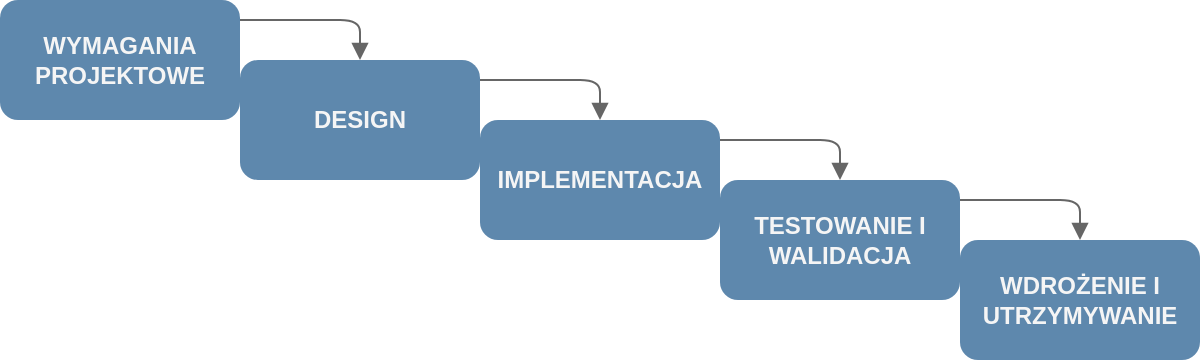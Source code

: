 <mxfile version="15.8.5" type="device"><diagram id="1ljGBdcOnzazJfEqAm_4" name="Page-1"><mxGraphModel dx="1422" dy="780" grid="1" gridSize="10" guides="1" tooltips="1" connect="1" arrows="1" fold="1" page="1" pageScale="1" pageWidth="827" pageHeight="1169" math="0" shadow="0"><root><mxCell id="0"/><mxCell id="1" parent="0"/><mxCell id="NDgE9-gypctE3fV4EyD2-3" style="edgeStyle=orthogonalEdgeStyle;rounded=1;orthogonalLoop=1;jettySize=auto;html=1;entryX=0.5;entryY=0;entryDx=0;entryDy=0;fontColor=#AEB87B;strokeColor=#666666;endArrow=block;endFill=1;" edge="1" parent="1" source="NDgE9-gypctE3fV4EyD2-1"><mxGeometry relative="1" as="geometry"><mxPoint x="260.0" y="350" as="targetPoint"/><Array as="points"><mxPoint x="260" y="330"/></Array></mxGeometry></mxCell><mxCell id="NDgE9-gypctE3fV4EyD2-1" value="&lt;b&gt;WYMAGANIA PROJEKTOWE&lt;/b&gt;" style="rounded=1;whiteSpace=wrap;html=1;strokeColor=none;fillColor=#5E88AD;glass=0;fontColor=#F5F5F5;" vertex="1" parent="1"><mxGeometry x="80" y="320" width="120" height="60" as="geometry"/></mxCell><mxCell id="NDgE9-gypctE3fV4EyD2-8" value="&lt;b&gt;DESIGN&lt;/b&gt;" style="rounded=1;whiteSpace=wrap;html=1;strokeColor=none;fillColor=#5E88AD;glass=0;fontColor=#F5F5F5;" vertex="1" parent="1"><mxGeometry x="200" y="350" width="120" height="60" as="geometry"/></mxCell><mxCell id="NDgE9-gypctE3fV4EyD2-9" value="&lt;b&gt;IMPLEMENTACJA&lt;/b&gt;" style="rounded=1;whiteSpace=wrap;html=1;strokeColor=none;fillColor=#5E88AD;glass=0;fontColor=#F5F5F5;" vertex="1" parent="1"><mxGeometry x="320" y="380" width="120" height="60" as="geometry"/></mxCell><mxCell id="NDgE9-gypctE3fV4EyD2-10" value="&lt;b&gt;TESTOWANIE I WALIDACJA&lt;/b&gt;" style="rounded=1;whiteSpace=wrap;html=1;strokeColor=none;fillColor=#5E88AD;glass=0;fontColor=#F5F5F5;" vertex="1" parent="1"><mxGeometry x="440" y="410" width="120" height="60" as="geometry"/></mxCell><mxCell id="NDgE9-gypctE3fV4EyD2-11" value="&lt;b&gt;WDROŻENIE I UTRZYMYWANIE&lt;/b&gt;" style="rounded=1;whiteSpace=wrap;html=1;strokeColor=none;fillColor=#5E88AD;glass=0;fontColor=#F5F5F5;" vertex="1" parent="1"><mxGeometry x="560" y="440" width="120" height="60" as="geometry"/></mxCell><mxCell id="NDgE9-gypctE3fV4EyD2-15" style="edgeStyle=orthogonalEdgeStyle;rounded=1;orthogonalLoop=1;jettySize=auto;html=1;entryX=0.5;entryY=0;entryDx=0;entryDy=0;fontColor=#AEB87B;strokeColor=#666666;endArrow=block;endFill=1;" edge="1" parent="1"><mxGeometry relative="1" as="geometry"><mxPoint x="320" y="360" as="sourcePoint"/><mxPoint x="380.0" y="380" as="targetPoint"/><Array as="points"><mxPoint x="380" y="360"/></Array></mxGeometry></mxCell><mxCell id="NDgE9-gypctE3fV4EyD2-16" style="edgeStyle=orthogonalEdgeStyle;rounded=1;orthogonalLoop=1;jettySize=auto;html=1;entryX=0.5;entryY=0;entryDx=0;entryDy=0;fontColor=#AEB87B;strokeColor=#666666;endArrow=block;endFill=1;" edge="1" parent="1"><mxGeometry relative="1" as="geometry"><mxPoint x="440.0" y="390" as="sourcePoint"/><mxPoint x="500.0" y="410" as="targetPoint"/><Array as="points"><mxPoint x="500" y="390"/></Array></mxGeometry></mxCell><mxCell id="NDgE9-gypctE3fV4EyD2-17" style="edgeStyle=orthogonalEdgeStyle;rounded=1;orthogonalLoop=1;jettySize=auto;html=1;entryX=0.5;entryY=0;entryDx=0;entryDy=0;fontColor=#AEB87B;strokeColor=#666666;endArrow=block;endFill=1;" edge="1" parent="1"><mxGeometry relative="1" as="geometry"><mxPoint x="560.0" y="420" as="sourcePoint"/><mxPoint x="620.0" y="440" as="targetPoint"/><Array as="points"><mxPoint x="620" y="420"/></Array></mxGeometry></mxCell></root></mxGraphModel></diagram></mxfile>